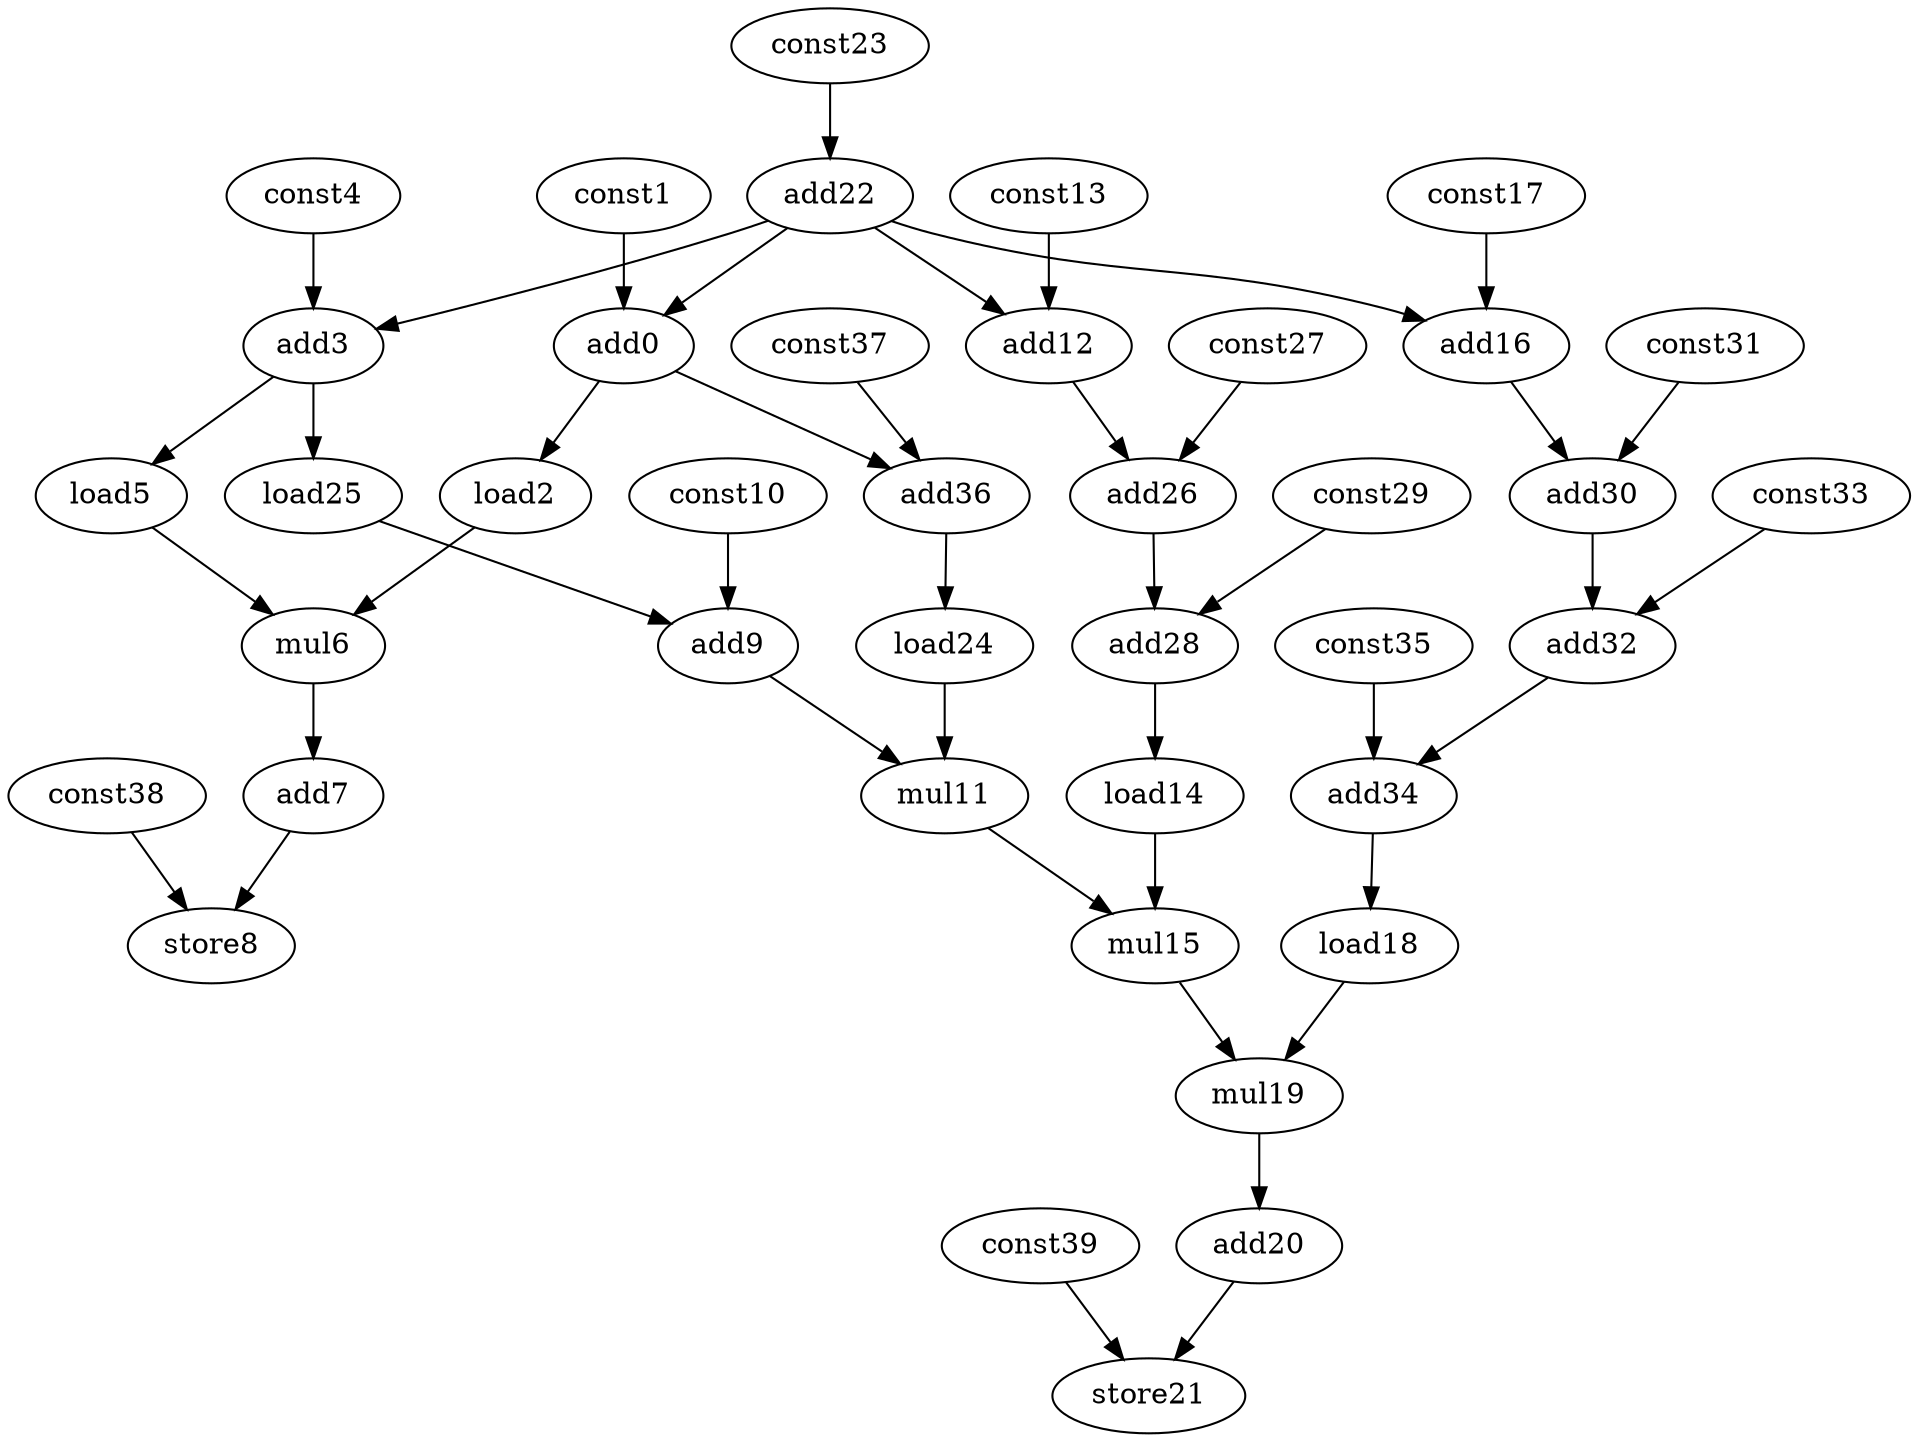 digraph G {
add0[opcode=add][level=2];
const1[opcode=const][data=220][level=2];
load2[opcode=load][name=a][level=3];
add3[opcode=add][level=2];
const4[opcode=const][data=220][level=2];
load5[opcode=load][name=b][level=3];
mul6[opcode=mul][level=3];
add7[opcode=add][level=4];
store8[opcode=store][level=4];
add9[opcode=add][level=3];
const10[opcode=const][data=1][level=3];
mul11[opcode=mul][level=4];
add12[opcode=add][level=2];
const13[opcode=const][data=220][level=2];
load14[opcode=load][name=c][level=5];
mul15[opcode=mul][level=5];
add16[opcode=add][level=2];
const17[opcode=const][data=220][level=2];
load18[opcode=load][name=d][level=6];
mul19[opcode=mul][level=6];
add20[opcode=add][level=7];
store21[opcode=store][level=7];
add22[opcode=add][level=1];
const23[opcode=const][data=1][level=1];
load24[opcode=load][name=a][level=4];
load25[opcode=load][name=b][level=3];
add26[opcode=add][level=3];
const27[opcode=const][data=0][level=3];
add28[opcode=add][level=4];
const29[opcode=const][data=0][level=4];
add30[opcode=add][level=3];
const31[opcode=const][data=0][level=3];
add32[opcode=add][level=4];
const33[opcode=const][data=0][level=4];
add34[opcode=add][level=5];
const35[opcode=const][data=0][level=5];
add36[opcode=add][level=3];
const37[opcode=const][data=0][level=3];
const38[opcode=const];
const39[opcode=const];
load2->mul6[operand=1][size=32]; //a->mul
load24->mul11[operand=1][size=32]; //a->mul
load5->mul6[operand=0][size=32]; //b->mul
load25->add9[operand=0][size=32]; //b->add
mul6->add7[operand=0][size=32]; //mul->add
add7->store8[operand=0][size=32]; //add->store
const38->store8[operand=1][size=32]; //add->store
add9->mul11[operand=0][size=32]; //add->mul
mul11->mul15[operand=0][size=32]; //mul->mul
load14->mul15[operand=1][size=32]; //c->mul
mul15->mul19[operand=0][size=32]; //mul->mul
load18->mul19[operand=1][size=32]; //d->mul
mul19->add20[operand=0][size=32]; //mul->add
add20->store21[operand=0][size=32]; //add->store
const39->store21[operand=1][size=32]; //add->store
add22->add0[operand=1][size=32]; //add->gep_add_sgh
add22->add3[operand=1][size=32]; //add->gep_add_sgh
add22->add12[operand=1][size=32]; //add->gep_add_sgh
add22->add16[operand=1][size=32]; //add->gep_add_sgh
const1->add0[operand=0][size=32]; //base->gep_add_sgh
add0->load2[operand=0][size=32]; //gep_add_sgh->a
const4->add3[operand=0][size=32]; //base->gep_add_sgh
add3->load5[operand=0][size=32]; //gep_add_sgh->b
const10->add9[operand=1][size=32]; //1->add
const13->add12[operand=0][size=32]; //base->gep_add_sgh
add12->add26[operand=0][size=32]; //gep_add_sgh->c
const17->add16[operand=0][size=32]; //base->gep_add_sgh
add16->add30[operand=0][size=32]; //gep_add_sgh->d
const23->add22[operand=1][size=32]; //1->add
add0->add36[operand=0][size=32]; //gep_add_sgh->a
add3->load25[operand=0][size=32]; //gep_add_sgh->b
const27->add26[operand=1][size=32];//0->add26
add26->add28[operand=0][size=32];//0->add26
const29->add28[operand=1][size=32];//0->add28
add28->load14[operand=0][size=32]; //gep_add_sgh->c
const31->add30[operand=1][size=32];//0->add30
add30->add32[operand=0][size=32];//0->add30
const33->add32[operand=1][size=32];//0->add32
add32->add34[operand=0][size=32];//0->add32
const35->add34[operand=1][size=32];//0->add34
add34->load18[operand=0][size=32]; //gep_add_sgh->d
const37->add36[operand=1][size=32];//0->add36
add36->load24[operand=0][size=32]; //gep_add_sgh->a
}
